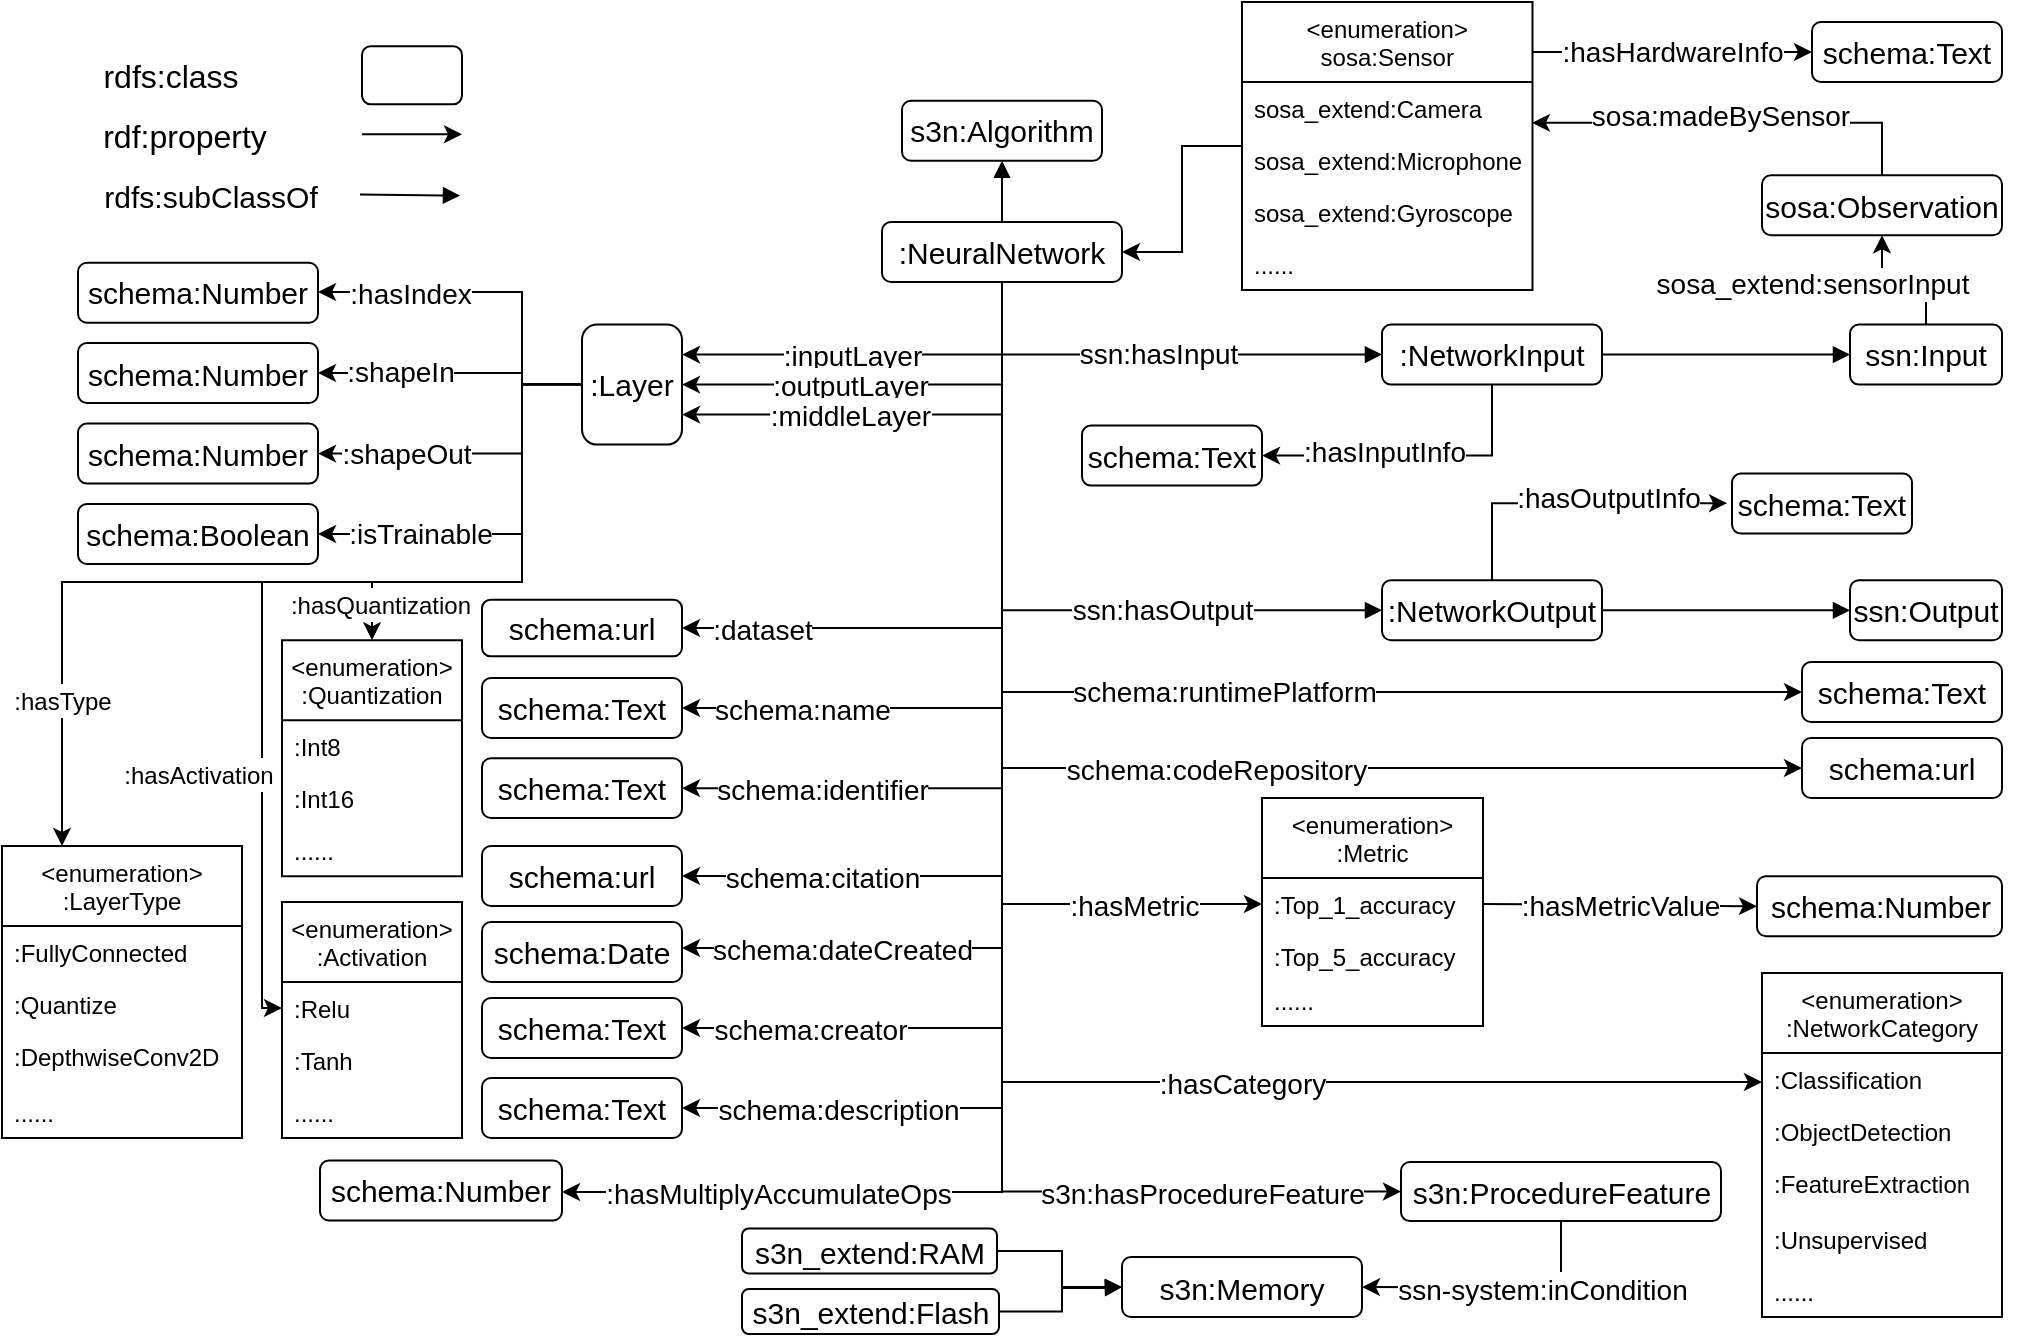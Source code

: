 <mxfile version="15.9.4" type="github">
  <diagram id="uV-LiDX_3luVWXQ_N6UU" name="Page-1">
    <mxGraphModel dx="1849" dy="436" grid="1" gridSize="10" guides="1" tooltips="1" connect="1" arrows="1" fold="1" page="1" pageScale="1" pageWidth="850" pageHeight="1100" math="0" shadow="0">
      <root>
        <mxCell id="0" />
        <mxCell id="1" parent="0" />
        <mxCell id="5j0TbUP-GXuLhpRAQQWD-1" value="s3n:Algorithm" style="rounded=1;whiteSpace=wrap;html=1;fontSize=15;" parent="1" vertex="1">
          <mxGeometry x="10" y="239.38" width="100" height="30" as="geometry" />
        </mxCell>
        <mxCell id="5j0TbUP-GXuLhpRAQQWD-2" value="&lt;font style=&quot;font-size: 14px&quot;&gt;schema:name&lt;/font&gt;" style="edgeStyle=orthogonalEdgeStyle;rounded=0;orthogonalLoop=1;jettySize=auto;html=1;exitX=0.5;exitY=1;exitDx=0;exitDy=0;fontSize=15;entryX=1;entryY=0.5;entryDx=0;entryDy=0;" parent="1" target="5j0TbUP-GXuLhpRAQQWD-20" edge="1">
          <mxGeometry x="0.671" relative="1" as="geometry">
            <mxPoint x="-90" y="503" as="targetPoint" />
            <Array as="points">
              <mxPoint x="60" y="543" />
            </Array>
            <mxPoint as="offset" />
            <mxPoint x="60" y="338.0" as="sourcePoint" />
          </mxGeometry>
        </mxCell>
        <mxCell id="5j0TbUP-GXuLhpRAQQWD-3" value="&lt;font style=&quot;font-size: 14px&quot;&gt;:dataset&lt;/font&gt;" style="edgeStyle=orthogonalEdgeStyle;rounded=0;orthogonalLoop=1;jettySize=auto;html=1;exitX=0.5;exitY=1;exitDx=0;exitDy=0;entryX=1;entryY=0.5;entryDx=0;entryDy=0;fontSize=15;" parent="1" target="5j0TbUP-GXuLhpRAQQWD-21" edge="1">
          <mxGeometry x="0.754" relative="1" as="geometry">
            <mxPoint x="60" y="748" as="targetPoint" />
            <mxPoint as="offset" />
            <mxPoint x="60" y="338.0" as="sourcePoint" />
            <Array as="points">
              <mxPoint x="60" y="503" />
            </Array>
          </mxGeometry>
        </mxCell>
        <mxCell id="5j0TbUP-GXuLhpRAQQWD-5" value="&lt;font style=&quot;font-size: 14px&quot;&gt;:inputLayer&lt;/font&gt;" style="edgeStyle=orthogonalEdgeStyle;rounded=0;orthogonalLoop=1;jettySize=auto;html=1;exitX=0.5;exitY=1;exitDx=0;exitDy=0;entryX=1;entryY=0.25;entryDx=0;entryDy=0;fontSize=15;" parent="1" source="5j0TbUP-GXuLhpRAQQWD-15" target="5j0TbUP-GXuLhpRAQQWD-17" edge="1">
          <mxGeometry x="0.135" relative="1" as="geometry">
            <mxPoint as="offset" />
          </mxGeometry>
        </mxCell>
        <mxCell id="5j0TbUP-GXuLhpRAQQWD-6" value="&lt;font style=&quot;font-size: 14px&quot;&gt;:outputLayer&lt;/font&gt;" style="edgeStyle=orthogonalEdgeStyle;rounded=0;orthogonalLoop=1;jettySize=auto;html=1;exitX=0.5;exitY=1;exitDx=0;exitDy=0;entryX=1;entryY=0.5;entryDx=0;entryDy=0;fontSize=15;" parent="1" source="5j0TbUP-GXuLhpRAQQWD-15" target="5j0TbUP-GXuLhpRAQQWD-17" edge="1">
          <mxGeometry x="0.2" relative="1" as="geometry">
            <mxPoint x="-250" y="400" as="targetPoint" />
            <mxPoint as="offset" />
          </mxGeometry>
        </mxCell>
        <mxCell id="5j0TbUP-GXuLhpRAQQWD-7" value="&lt;font style=&quot;font-size: 14px&quot;&gt;:middleLayer&lt;/font&gt;" style="edgeStyle=orthogonalEdgeStyle;rounded=0;orthogonalLoop=1;jettySize=auto;html=1;exitX=0.5;exitY=1;exitDx=0;exitDy=0;entryX=1;entryY=0.75;entryDx=0;entryDy=0;fontSize=15;" parent="1" source="5j0TbUP-GXuLhpRAQQWD-15" target="5j0TbUP-GXuLhpRAQQWD-17" edge="1">
          <mxGeometry x="0.256" relative="1" as="geometry">
            <mxPoint as="offset" />
          </mxGeometry>
        </mxCell>
        <mxCell id="5j0TbUP-GXuLhpRAQQWD-11" value="&lt;font style=&quot;font-size: 14px&quot;&gt;s3n:hasProcedureFeature&lt;/font&gt;" style="edgeStyle=orthogonalEdgeStyle;rounded=0;orthogonalLoop=1;jettySize=auto;html=1;exitX=0.5;exitY=1;exitDx=0;exitDy=0;fontSize=15;endArrow=classic;endFill=1;entryX=0;entryY=0.5;entryDx=0;entryDy=0;" parent="1" source="5j0TbUP-GXuLhpRAQQWD-15" target="5j0TbUP-GXuLhpRAQQWD-171" edge="1">
          <mxGeometry x="0.696" relative="1" as="geometry">
            <mxPoint x="190" y="820" as="targetPoint" />
            <mxPoint as="offset" />
          </mxGeometry>
        </mxCell>
        <mxCell id="5j0TbUP-GXuLhpRAQQWD-12" style="edgeStyle=orthogonalEdgeStyle;rounded=0;orthogonalLoop=1;jettySize=auto;html=1;exitX=0.5;exitY=0;exitDx=0;exitDy=0;entryX=0.5;entryY=1;entryDx=0;entryDy=0;fontSize=15;endArrow=block;endFill=1;" parent="1" source="5j0TbUP-GXuLhpRAQQWD-15" target="5j0TbUP-GXuLhpRAQQWD-1" edge="1">
          <mxGeometry relative="1" as="geometry" />
        </mxCell>
        <mxCell id="5j0TbUP-GXuLhpRAQQWD-13" value="&lt;font style=&quot;font-size: 14px&quot;&gt;ssn:hasInput &lt;/font&gt;" style="edgeStyle=orthogonalEdgeStyle;rounded=0;orthogonalLoop=1;jettySize=auto;html=1;exitX=0.5;exitY=1;exitDx=0;exitDy=0;entryX=0;entryY=0.5;entryDx=0;entryDy=0;endArrow=block;endFill=1;" parent="1" source="5j0TbUP-GXuLhpRAQQWD-15" target="5j0TbUP-GXuLhpRAQQWD-36" edge="1">
          <mxGeometry x="0.01" relative="1" as="geometry">
            <mxPoint as="offset" />
          </mxGeometry>
        </mxCell>
        <mxCell id="5j0TbUP-GXuLhpRAQQWD-14" value="&lt;font style=&quot;font-size: 14px&quot;&gt;ssn:hasOutput&lt;/font&gt;" style="edgeStyle=orthogonalEdgeStyle;rounded=0;orthogonalLoop=1;jettySize=auto;html=1;exitX=0.5;exitY=1;exitDx=0;exitDy=0;entryX=0;entryY=0.5;entryDx=0;entryDy=0;endArrow=block;endFill=1;" parent="1" source="5j0TbUP-GXuLhpRAQQWD-15" target="5j0TbUP-GXuLhpRAQQWD-38" edge="1">
          <mxGeometry x="0.379" relative="1" as="geometry">
            <mxPoint as="offset" />
          </mxGeometry>
        </mxCell>
        <mxCell id="1VmDpu4pkAnbtlpNZlza-61" style="edgeStyle=orthogonalEdgeStyle;rounded=0;orthogonalLoop=1;jettySize=auto;html=1;exitX=0.5;exitY=1;exitDx=0;exitDy=0;entryX=0;entryY=0.5;entryDx=0;entryDy=0;" edge="1" parent="1" source="5j0TbUP-GXuLhpRAQQWD-15" target="1VmDpu4pkAnbtlpNZlza-60">
          <mxGeometry relative="1" as="geometry" />
        </mxCell>
        <mxCell id="1VmDpu4pkAnbtlpNZlza-62" value="&lt;font style=&quot;font-size: 14px&quot;&gt;schema:runtimePlatform&lt;/font&gt;" style="edgeLabel;html=1;align=center;verticalAlign=middle;resizable=0;points=[];" vertex="1" connectable="0" parent="1VmDpu4pkAnbtlpNZlza-61">
          <mxGeometry x="0.662" y="-2" relative="1" as="geometry">
            <mxPoint x="-187" y="-2" as="offset" />
          </mxGeometry>
        </mxCell>
        <mxCell id="5j0TbUP-GXuLhpRAQQWD-15" value=":NeuralNetwork" style="rounded=1;whiteSpace=wrap;html=1;fontSize=15;" parent="1" vertex="1">
          <mxGeometry y="300" width="120" height="30" as="geometry" />
        </mxCell>
        <mxCell id="1VmDpu4pkAnbtlpNZlza-74" value="" style="edgeStyle=orthogonalEdgeStyle;rounded=0;orthogonalLoop=1;jettySize=auto;html=1;exitX=0;exitY=0.5;exitDx=0;exitDy=0;entryX=0.5;entryY=0;entryDx=0;entryDy=0;fontSize=14;" edge="1" parent="1" source="5j0TbUP-GXuLhpRAQQWD-17" target="1VmDpu4pkAnbtlpNZlza-30">
          <mxGeometry x="-0.066" y="100" relative="1" as="geometry">
            <Array as="points">
              <mxPoint x="-180" y="381" />
              <mxPoint x="-180" y="480" />
              <mxPoint x="-255" y="480" />
            </Array>
            <mxPoint as="offset" />
          </mxGeometry>
        </mxCell>
        <mxCell id="1VmDpu4pkAnbtlpNZlza-75" style="edgeStyle=orthogonalEdgeStyle;rounded=0;orthogonalLoop=1;jettySize=auto;html=1;exitX=0;exitY=0.5;exitDx=0;exitDy=0;fontSize=14;entryX=0.25;entryY=0;entryDx=0;entryDy=0;" edge="1" parent="1" source="5j0TbUP-GXuLhpRAQQWD-17" target="1VmDpu4pkAnbtlpNZlza-34">
          <mxGeometry relative="1" as="geometry">
            <mxPoint x="-360" y="600" as="targetPoint" />
            <Array as="points">
              <mxPoint x="-180" y="381" />
              <mxPoint x="-180" y="480" />
              <mxPoint x="-410" y="480" />
            </Array>
          </mxGeometry>
        </mxCell>
        <mxCell id="1VmDpu4pkAnbtlpNZlza-79" value="&lt;font style=&quot;font-size: 12px&quot;&gt;:hasType&lt;/font&gt;" style="edgeLabel;html=1;align=center;verticalAlign=middle;resizable=0;points=[];fontSize=14;" vertex="1" connectable="0" parent="1VmDpu4pkAnbtlpNZlza-75">
          <mxGeometry x="0.618" y="-1" relative="1" as="geometry">
            <mxPoint x="1" y="20" as="offset" />
          </mxGeometry>
        </mxCell>
        <mxCell id="1VmDpu4pkAnbtlpNZlza-76" style="edgeStyle=orthogonalEdgeStyle;rounded=0;orthogonalLoop=1;jettySize=auto;html=1;exitX=0;exitY=0.5;exitDx=0;exitDy=0;entryX=0;entryY=0.5;entryDx=0;entryDy=0;fontSize=14;" edge="1" parent="1" source="5j0TbUP-GXuLhpRAQQWD-17" target="1VmDpu4pkAnbtlpNZlza-17">
          <mxGeometry relative="1" as="geometry">
            <Array as="points">
              <mxPoint x="-180" y="381" />
              <mxPoint x="-180" y="480" />
              <mxPoint x="-310" y="480" />
              <mxPoint x="-310" y="693" />
            </Array>
          </mxGeometry>
        </mxCell>
        <mxCell id="1VmDpu4pkAnbtlpNZlza-80" value="&lt;font style=&quot;font-size: 12px&quot;&gt;:hasActivation&lt;/font&gt;" style="edgeLabel;html=1;align=center;verticalAlign=middle;resizable=0;points=[];fontSize=14;" vertex="1" connectable="0" parent="1VmDpu4pkAnbtlpNZlza-76">
          <mxGeometry x="0.345" y="-2" relative="1" as="geometry">
            <mxPoint x="-30" y="30" as="offset" />
          </mxGeometry>
        </mxCell>
        <mxCell id="5j0TbUP-GXuLhpRAQQWD-17" value=":Layer" style="rounded=1;whiteSpace=wrap;html=1;fontSize=15;" parent="1" vertex="1">
          <mxGeometry x="-150" y="351.31" width="50" height="60" as="geometry" />
        </mxCell>
        <mxCell id="5j0TbUP-GXuLhpRAQQWD-20" value="schema:Text" style="rounded=1;whiteSpace=wrap;html=1;fontSize=15;" parent="1" vertex="1">
          <mxGeometry x="-200" y="528" width="100" height="30" as="geometry" />
        </mxCell>
        <mxCell id="5j0TbUP-GXuLhpRAQQWD-21" value="schema:url" style="rounded=1;whiteSpace=wrap;html=1;fontSize=15;" parent="1" vertex="1">
          <mxGeometry x="-200" y="488.88" width="100" height="28.25" as="geometry" />
        </mxCell>
        <mxCell id="5j0TbUP-GXuLhpRAQQWD-23" style="edgeStyle=orthogonalEdgeStyle;rounded=0;orthogonalLoop=1;jettySize=auto;html=1;exitX=0.5;exitY=1;exitDx=0;exitDy=0;fontSize=15;" parent="1" edge="1">
          <mxGeometry relative="1" as="geometry">
            <mxPoint x="571" y="507.25" as="sourcePoint" />
            <mxPoint x="571" y="507.25" as="targetPoint" />
          </mxGeometry>
        </mxCell>
        <mxCell id="5j0TbUP-GXuLhpRAQQWD-24" value="" style="rounded=1;whiteSpace=wrap;html=1;fontSize=16;" parent="1" vertex="1">
          <mxGeometry x="-260" y="212.13" width="50" height="29" as="geometry" />
        </mxCell>
        <mxCell id="5j0TbUP-GXuLhpRAQQWD-25" value="rdfs:class" style="text;html=1;align=center;verticalAlign=middle;resizable=0;points=[];autosize=1;strokeColor=none;fontSize=16;" parent="1" vertex="1">
          <mxGeometry x="-396" y="216.63" width="80" height="20" as="geometry" />
        </mxCell>
        <mxCell id="5j0TbUP-GXuLhpRAQQWD-26" value="rdf:property" style="text;html=1;align=center;verticalAlign=middle;resizable=0;points=[];autosize=1;strokeColor=none;fontSize=16;" parent="1" vertex="1">
          <mxGeometry x="-399" y="246.63" width="100" height="20" as="geometry" />
        </mxCell>
        <mxCell id="5j0TbUP-GXuLhpRAQQWD-27" value="" style="endArrow=classic;html=1;fontSize=16;" parent="1" edge="1">
          <mxGeometry width="50" height="50" relative="1" as="geometry">
            <mxPoint x="-260" y="256.13" as="sourcePoint" />
            <mxPoint x="-210" y="256.13" as="targetPoint" />
            <Array as="points">
              <mxPoint x="-250" y="256.13" />
            </Array>
          </mxGeometry>
        </mxCell>
        <mxCell id="5j0TbUP-GXuLhpRAQQWD-28" value="" style="endArrow=block;html=1;fontSize=16;endFill=1;" parent="1" edge="1">
          <mxGeometry width="50" height="50" relative="1" as="geometry">
            <mxPoint x="-261" y="286.29" as="sourcePoint" />
            <mxPoint x="-211" y="286.79" as="targetPoint" />
          </mxGeometry>
        </mxCell>
        <mxCell id="5j0TbUP-GXuLhpRAQQWD-32" value="rdfs:subClassOf" style="text;html=1;align=center;verticalAlign=middle;resizable=0;points=[];autosize=1;strokeColor=none;fontSize=15;" parent="1" vertex="1">
          <mxGeometry x="-396" y="276.63" width="120" height="20" as="geometry" />
        </mxCell>
        <mxCell id="1VmDpu4pkAnbtlpNZlza-118" style="edgeStyle=orthogonalEdgeStyle;rounded=0;orthogonalLoop=1;jettySize=auto;html=1;exitX=0.5;exitY=0;exitDx=0;exitDy=0;entryX=0.5;entryY=1;entryDx=0;entryDy=0;fontSize=12;" edge="1" parent="1" source="5j0TbUP-GXuLhpRAQQWD-33" target="1VmDpu4pkAnbtlpNZlza-95">
          <mxGeometry relative="1" as="geometry" />
        </mxCell>
        <mxCell id="1VmDpu4pkAnbtlpNZlza-119" value="&lt;font style=&quot;font-size: 14px&quot;&gt;sosa_extend:sensorInput&lt;/font&gt;" style="edgeLabel;html=1;align=center;verticalAlign=middle;resizable=0;points=[];fontSize=12;" vertex="1" connectable="0" parent="1VmDpu4pkAnbtlpNZlza-118">
          <mxGeometry x="0.372" relative="1" as="geometry">
            <mxPoint x="-35" y="3" as="offset" />
          </mxGeometry>
        </mxCell>
        <mxCell id="5j0TbUP-GXuLhpRAQQWD-33" value="ssn:Input" style="rounded=1;whiteSpace=wrap;html=1;fontSize=15;" parent="1" vertex="1">
          <mxGeometry x="484" y="351.31" width="76" height="30" as="geometry" />
        </mxCell>
        <mxCell id="5j0TbUP-GXuLhpRAQQWD-34" value="ssn:Output" style="rounded=1;whiteSpace=wrap;html=1;fontSize=15;" parent="1" vertex="1">
          <mxGeometry x="484" y="479.13" width="76" height="30" as="geometry" />
        </mxCell>
        <mxCell id="5j0TbUP-GXuLhpRAQQWD-35" style="edgeStyle=orthogonalEdgeStyle;rounded=0;orthogonalLoop=1;jettySize=auto;html=1;exitX=1;exitY=0.5;exitDx=0;exitDy=0;entryX=0;entryY=0.5;entryDx=0;entryDy=0;endArrow=block;endFill=1;" parent="1" source="5j0TbUP-GXuLhpRAQQWD-36" target="5j0TbUP-GXuLhpRAQQWD-33" edge="1">
          <mxGeometry relative="1" as="geometry" />
        </mxCell>
        <mxCell id="5j0TbUP-GXuLhpRAQQWD-178" style="edgeStyle=orthogonalEdgeStyle;rounded=0;orthogonalLoop=1;jettySize=auto;html=1;exitX=0.5;exitY=1;exitDx=0;exitDy=0;entryX=1;entryY=0.5;entryDx=0;entryDy=0;" parent="1" source="5j0TbUP-GXuLhpRAQQWD-36" target="5j0TbUP-GXuLhpRAQQWD-61" edge="1">
          <mxGeometry relative="1" as="geometry">
            <Array as="points">
              <mxPoint x="305" y="417" />
            </Array>
            <mxPoint x="290" y="419.5" as="targetPoint" />
          </mxGeometry>
        </mxCell>
        <mxCell id="5j0TbUP-GXuLhpRAQQWD-179" value="&lt;font style=&quot;font-size: 14px&quot;&gt;:hasInputInfo&lt;/font&gt;" style="edgeLabel;html=1;align=center;verticalAlign=middle;resizable=0;points=[];" parent="5j0TbUP-GXuLhpRAQQWD-178" vertex="1" connectable="0">
          <mxGeometry x="0.06" y="1" relative="1" as="geometry">
            <mxPoint x="-10" y="-3" as="offset" />
          </mxGeometry>
        </mxCell>
        <mxCell id="5j0TbUP-GXuLhpRAQQWD-36" value=":NetworkInput" style="rounded=1;whiteSpace=wrap;html=1;fontSize=15;" parent="1" vertex="1">
          <mxGeometry x="250" y="351.31" width="110" height="30" as="geometry" />
        </mxCell>
        <mxCell id="5j0TbUP-GXuLhpRAQQWD-37" style="edgeStyle=orthogonalEdgeStyle;rounded=0;orthogonalLoop=1;jettySize=auto;html=1;exitX=1;exitY=0.5;exitDx=0;exitDy=0;endArrow=block;endFill=1;entryX=0;entryY=0.5;entryDx=0;entryDy=0;" parent="1" source="5j0TbUP-GXuLhpRAQQWD-38" target="5j0TbUP-GXuLhpRAQQWD-34" edge="1">
          <mxGeometry relative="1" as="geometry">
            <Array as="points" />
            <mxPoint x="640" y="527.5" as="targetPoint" />
          </mxGeometry>
        </mxCell>
        <mxCell id="5j0TbUP-GXuLhpRAQQWD-181" style="edgeStyle=orthogonalEdgeStyle;rounded=0;orthogonalLoop=1;jettySize=auto;html=1;exitX=0.5;exitY=0;exitDx=0;exitDy=0;entryX=-0.027;entryY=0.493;entryDx=0;entryDy=0;entryPerimeter=0;" parent="1" source="5j0TbUP-GXuLhpRAQQWD-38" target="5j0TbUP-GXuLhpRAQQWD-64" edge="1">
          <mxGeometry relative="1" as="geometry">
            <Array as="points">
              <mxPoint x="305" y="441" />
            </Array>
          </mxGeometry>
        </mxCell>
        <mxCell id="5j0TbUP-GXuLhpRAQQWD-182" value="&lt;font style=&quot;font-size: 14px&quot;&gt;:hasOutputInfo&lt;/font&gt;" style="edgeLabel;html=1;align=center;verticalAlign=middle;resizable=0;points=[];" parent="5j0TbUP-GXuLhpRAQQWD-181" vertex="1" connectable="0">
          <mxGeometry x="-0.257" y="-1" relative="1" as="geometry">
            <mxPoint x="38" y="-4" as="offset" />
          </mxGeometry>
        </mxCell>
        <mxCell id="5j0TbUP-GXuLhpRAQQWD-38" value=":NetworkOutput" style="rounded=1;whiteSpace=wrap;html=1;fontSize=15;" parent="1" vertex="1">
          <mxGeometry x="250" y="479.13" width="110" height="30" as="geometry" />
        </mxCell>
        <mxCell id="5j0TbUP-GXuLhpRAQQWD-39" style="edgeStyle=orthogonalEdgeStyle;rounded=0;orthogonalLoop=1;jettySize=auto;html=1;entryX=1;entryY=0.5;entryDx=0;entryDy=0;" parent="1" target="5j0TbUP-GXuLhpRAQQWD-47" edge="1">
          <mxGeometry relative="1" as="geometry">
            <Array as="points">
              <mxPoint x="-180" y="381" />
              <mxPoint x="-180" y="376" />
              <mxPoint x="-282" y="376" />
            </Array>
            <mxPoint x="-180" y="376" as="sourcePoint" />
          </mxGeometry>
        </mxCell>
        <mxCell id="5j0TbUP-GXuLhpRAQQWD-40" value="&lt;font style=&quot;font-size: 14px&quot;&gt;:shapeIn&lt;/font&gt;" style="edgeLabel;html=1;align=center;verticalAlign=middle;resizable=0;points=[];" parent="5j0TbUP-GXuLhpRAQQWD-39" vertex="1" connectable="0">
          <mxGeometry x="0.41" relative="1" as="geometry">
            <mxPoint x="8" y="-1" as="offset" />
          </mxGeometry>
        </mxCell>
        <mxCell id="5j0TbUP-GXuLhpRAQQWD-41" value="" style="edgeStyle=orthogonalEdgeStyle;rounded=0;orthogonalLoop=1;jettySize=auto;html=1;entryX=1;entryY=0.5;entryDx=0;entryDy=0;" parent="1" target="5j0TbUP-GXuLhpRAQQWD-48" edge="1">
          <mxGeometry x="0.538" relative="1" as="geometry">
            <Array as="points">
              <mxPoint x="-180" y="381" />
              <mxPoint x="-180" y="416" />
            </Array>
            <mxPoint as="offset" />
            <mxPoint x="-171" y="381" as="sourcePoint" />
          </mxGeometry>
        </mxCell>
        <mxCell id="5j0TbUP-GXuLhpRAQQWD-42" value="&lt;font style=&quot;font-size: 14px&quot;&gt;:shapeOut&lt;/font&gt;" style="edgeLabel;html=1;align=center;verticalAlign=middle;resizable=0;points=[];" parent="5j0TbUP-GXuLhpRAQQWD-41" vertex="1" connectable="0">
          <mxGeometry x="0.287" relative="1" as="geometry">
            <mxPoint x="-8" as="offset" />
          </mxGeometry>
        </mxCell>
        <mxCell id="5j0TbUP-GXuLhpRAQQWD-43" style="edgeStyle=orthogonalEdgeStyle;rounded=0;orthogonalLoop=1;jettySize=auto;html=1;entryX=1;entryY=0.5;entryDx=0;entryDy=0;" parent="1" target="5j0TbUP-GXuLhpRAQQWD-49" edge="1">
          <mxGeometry relative="1" as="geometry">
            <Array as="points">
              <mxPoint x="-151" y="381" />
              <mxPoint x="-180" y="381" />
              <mxPoint x="-180" y="456" />
            </Array>
            <mxPoint x="-151" y="381" as="sourcePoint" />
          </mxGeometry>
        </mxCell>
        <mxCell id="5j0TbUP-GXuLhpRAQQWD-44" value="&lt;font style=&quot;font-size: 14px&quot;&gt;:isTrainable&lt;/font&gt;" style="edgeLabel;html=1;align=center;verticalAlign=middle;resizable=0;points=[];" parent="5j0TbUP-GXuLhpRAQQWD-43" vertex="1" connectable="0">
          <mxGeometry x="0.229" y="1" relative="1" as="geometry">
            <mxPoint x="-29" y="-1" as="offset" />
          </mxGeometry>
        </mxCell>
        <mxCell id="5j0TbUP-GXuLhpRAQQWD-47" value="schema:Number" style="rounded=1;whiteSpace=wrap;html=1;fontSize=15;" parent="1" vertex="1">
          <mxGeometry x="-402" y="360.5" width="120" height="30" as="geometry" />
        </mxCell>
        <mxCell id="5j0TbUP-GXuLhpRAQQWD-48" value="schema:Number" style="rounded=1;whiteSpace=wrap;html=1;fontSize=15;" parent="1" vertex="1">
          <mxGeometry x="-402" y="400.81" width="120" height="30" as="geometry" />
        </mxCell>
        <mxCell id="5j0TbUP-GXuLhpRAQQWD-49" value="schema:Boolean" style="rounded=1;whiteSpace=wrap;html=1;fontSize=15;" parent="1" vertex="1">
          <mxGeometry x="-402" y="441" width="120" height="30" as="geometry" />
        </mxCell>
        <mxCell id="5j0TbUP-GXuLhpRAQQWD-61" value="schema:Text" style="rounded=1;whiteSpace=wrap;html=1;fontSize=15;" parent="1" vertex="1">
          <mxGeometry x="100" y="401.81" width="90" height="30" as="geometry" />
        </mxCell>
        <mxCell id="5j0TbUP-GXuLhpRAQQWD-64" value="schema:Text" style="rounded=1;whiteSpace=wrap;html=1;fontSize=15;" parent="1" vertex="1">
          <mxGeometry x="425" y="425.81" width="90" height="30" as="geometry" />
        </mxCell>
        <mxCell id="5j0TbUP-GXuLhpRAQQWD-66" value="schema:Number" style="rounded=1;whiteSpace=wrap;html=1;fontSize=15;" parent="1" vertex="1">
          <mxGeometry x="-402" y="320.38" width="120" height="30" as="geometry" />
        </mxCell>
        <mxCell id="5j0TbUP-GXuLhpRAQQWD-67" style="edgeStyle=orthogonalEdgeStyle;rounded=0;orthogonalLoop=1;jettySize=auto;html=1;" parent="1" target="5j0TbUP-GXuLhpRAQQWD-66" edge="1">
          <mxGeometry relative="1" as="geometry">
            <Array as="points">
              <mxPoint x="-180" y="381" />
              <mxPoint x="-180" y="335" />
            </Array>
            <mxPoint x="-171" y="381" as="sourcePoint" />
            <mxPoint x="-220" y="250.5" as="targetPoint" />
          </mxGeometry>
        </mxCell>
        <mxCell id="5j0TbUP-GXuLhpRAQQWD-68" value="&lt;font style=&quot;font-size: 14px&quot;&gt;:hasIndex&lt;/font&gt;" style="edgeLabel;html=1;align=center;verticalAlign=middle;resizable=0;points=[];" parent="5j0TbUP-GXuLhpRAQQWD-67" vertex="1" connectable="0">
          <mxGeometry x="0.41" relative="1" as="geometry">
            <mxPoint x="-1" y="1" as="offset" />
          </mxGeometry>
        </mxCell>
        <mxCell id="5j0TbUP-GXuLhpRAQQWD-101" value="&lt;font style=&quot;font-size: 14px&quot;&gt;:hasHardwareInfo&lt;/font&gt;" style="endArrow=classic;html=1;rounded=0;entryX=0;entryY=0.5;entryDx=0;entryDy=0;exitX=1.001;exitY=0.174;exitDx=0;exitDy=0;exitPerimeter=0;" parent="1" source="1VmDpu4pkAnbtlpNZlza-89" target="5j0TbUP-GXuLhpRAQQWD-103" edge="1">
          <mxGeometry width="50" height="50" relative="1" as="geometry">
            <mxPoint x="-2.25" y="66.19" as="sourcePoint" />
            <mxPoint x="305.5" y="47.44" as="targetPoint" />
            <Array as="points">
              <mxPoint x="400" y="215" />
            </Array>
          </mxGeometry>
        </mxCell>
        <mxCell id="5j0TbUP-GXuLhpRAQQWD-103" value="schema:Text" style="rounded=1;whiteSpace=wrap;html=1;fontSize=15;" parent="1" vertex="1">
          <mxGeometry x="465" y="200" width="95" height="30" as="geometry" />
        </mxCell>
        <mxCell id="5j0TbUP-GXuLhpRAQQWD-112" value="&lt;font style=&quot;font-size: 14px&quot;&gt;:hasMetric&lt;/font&gt;" style="edgeStyle=orthogonalEdgeStyle;rounded=0;orthogonalLoop=1;jettySize=auto;html=1;exitX=0.5;exitY=1;exitDx=0;exitDy=0;entryX=0;entryY=0.5;entryDx=0;entryDy=0;fontSize=15;" parent="1" source="5j0TbUP-GXuLhpRAQQWD-15" target="1VmDpu4pkAnbtlpNZlza-41" edge="1">
          <mxGeometry x="0.709" relative="1" as="geometry">
            <mxPoint as="offset" />
            <mxPoint x="40.0" y="878.38" as="sourcePoint" />
            <Array as="points">
              <mxPoint x="60" y="641" />
            </Array>
            <mxPoint x="259.5" y="645" as="targetPoint" />
          </mxGeometry>
        </mxCell>
        <mxCell id="5j0TbUP-GXuLhpRAQQWD-114" value="&lt;font style=&quot;font-size: 14px&quot;&gt;:hasMetricValue&lt;/font&gt;" style="endArrow=classic;html=1;rounded=0;entryX=0;entryY=0.5;entryDx=0;entryDy=0;exitX=1;exitY=0.5;exitDx=0;exitDy=0;startArrow=none;" parent="1" source="1VmDpu4pkAnbtlpNZlza-41" target="5j0TbUP-GXuLhpRAQQWD-115" edge="1">
          <mxGeometry width="50" height="50" relative="1" as="geometry">
            <mxPoint x="419.5" y="583.13" as="sourcePoint" />
            <mxPoint x="576.68" y="620.45" as="targetPoint" />
          </mxGeometry>
        </mxCell>
        <mxCell id="5j0TbUP-GXuLhpRAQQWD-115" value="schema:Number" style="rounded=1;whiteSpace=wrap;html=1;fontSize=15;" parent="1" vertex="1">
          <mxGeometry x="437.5" y="627.13" width="122.5" height="30" as="geometry" />
        </mxCell>
        <mxCell id="5j0TbUP-GXuLhpRAQQWD-121" value="&lt;font style=&quot;font-size: 14px&quot;&gt;schema:identifier&lt;/font&gt;" style="edgeStyle=orthogonalEdgeStyle;rounded=0;orthogonalLoop=1;jettySize=auto;html=1;exitX=0.5;exitY=1;exitDx=0;exitDy=0;entryX=1;entryY=0.5;entryDx=0;entryDy=0;fontSize=15;" parent="1" target="5j0TbUP-GXuLhpRAQQWD-122" edge="1">
          <mxGeometry x="0.654" relative="1" as="geometry">
            <mxPoint x="70" y="758" as="targetPoint" />
            <mxPoint as="offset" />
            <mxPoint x="60" y="338.0" as="sourcePoint" />
            <Array as="points">
              <mxPoint x="60" y="583" />
            </Array>
          </mxGeometry>
        </mxCell>
        <mxCell id="5j0TbUP-GXuLhpRAQQWD-122" value="schema:Text" style="rounded=1;whiteSpace=wrap;html=1;fontSize=15;" parent="1" vertex="1">
          <mxGeometry x="-200" y="568.13" width="100" height="29.87" as="geometry" />
        </mxCell>
        <mxCell id="5j0TbUP-GXuLhpRAQQWD-125" value="&lt;font style=&quot;font-size: 14px&quot;&gt;schema:codeRepository&lt;/font&gt;" style="edgeStyle=orthogonalEdgeStyle;rounded=0;orthogonalLoop=1;jettySize=auto;html=1;exitX=0.5;exitY=1;exitDx=0;exitDy=0;entryX=0;entryY=0.5;entryDx=0;entryDy=0;fontSize=15;" parent="1" target="1VmDpu4pkAnbtlpNZlza-84" edge="1">
          <mxGeometry x="0.012" relative="1" as="geometry">
            <mxPoint x="60" y="790" as="targetPoint" />
            <mxPoint as="offset" />
            <mxPoint x="60" y="380" as="sourcePoint" />
            <Array as="points">
              <mxPoint x="60" y="573" />
            </Array>
          </mxGeometry>
        </mxCell>
        <mxCell id="5j0TbUP-GXuLhpRAQQWD-127" value="&lt;font style=&quot;font-size: 14px&quot;&gt;schema:citation&lt;/font&gt;" style="edgeStyle=orthogonalEdgeStyle;rounded=0;orthogonalLoop=1;jettySize=auto;html=1;exitX=0.5;exitY=1;exitDx=0;exitDy=0;entryX=1;entryY=0.5;entryDx=0;entryDy=0;fontSize=15;" parent="1" target="5j0TbUP-GXuLhpRAQQWD-128" edge="1">
          <mxGeometry x="0.61" relative="1" as="geometry">
            <mxPoint x="60" y="838.5" as="targetPoint" />
            <mxPoint as="offset" />
            <mxPoint x="60" y="428.5" as="sourcePoint" />
            <Array as="points">
              <mxPoint x="60" y="627" />
            </Array>
          </mxGeometry>
        </mxCell>
        <mxCell id="5j0TbUP-GXuLhpRAQQWD-128" value="schema:url" style="rounded=1;whiteSpace=wrap;html=1;fontSize=15;" parent="1" vertex="1">
          <mxGeometry x="-200" y="612" width="100" height="30" as="geometry" />
        </mxCell>
        <mxCell id="5j0TbUP-GXuLhpRAQQWD-139" value="&lt;font style=&quot;font-size: 14px&quot;&gt;:hasCategory&lt;/font&gt;" style="edgeStyle=orthogonalEdgeStyle;rounded=0;orthogonalLoop=1;jettySize=auto;html=1;fontSize=15;exitX=0.5;exitY=1;exitDx=0;exitDy=0;" parent="1" source="5j0TbUP-GXuLhpRAQQWD-15" edge="1">
          <mxGeometry x="0.333" relative="1" as="geometry">
            <mxPoint as="offset" />
            <mxPoint x="60" y="340" as="sourcePoint" />
            <Array as="points">
              <mxPoint x="60" y="730" />
              <mxPoint x="280" y="730" />
            </Array>
            <mxPoint x="440" y="730" as="targetPoint" />
          </mxGeometry>
        </mxCell>
        <mxCell id="5j0TbUP-GXuLhpRAQQWD-150" value="&lt;font style=&quot;font-size: 14px&quot;&gt;schema:description&lt;/font&gt;" style="edgeStyle=orthogonalEdgeStyle;rounded=0;orthogonalLoop=1;jettySize=auto;html=1;exitX=0.5;exitY=1;exitDx=0;exitDy=0;entryX=1;entryY=0.5;entryDx=0;entryDy=0;fontSize=15;" parent="1" target="5j0TbUP-GXuLhpRAQQWD-151" edge="1">
          <mxGeometry x="0.632" relative="1" as="geometry">
            <mxPoint x="60" y="888.18" as="targetPoint" />
            <mxPoint as="offset" />
            <mxPoint x="60.0" y="478.18" as="sourcePoint" />
            <Array as="points">
              <mxPoint x="60" y="743" />
            </Array>
          </mxGeometry>
        </mxCell>
        <mxCell id="5j0TbUP-GXuLhpRAQQWD-151" value="schema:Text" style="rounded=1;whiteSpace=wrap;html=1;fontSize=15;" parent="1" vertex="1">
          <mxGeometry x="-200" y="728" width="100" height="30" as="geometry" />
        </mxCell>
        <mxCell id="5j0TbUP-GXuLhpRAQQWD-152" value="&lt;font style=&quot;font-size: 14px&quot;&gt;:hasMultiplyAccumulateOps&lt;/font&gt;" style="edgeStyle=orthogonalEdgeStyle;rounded=0;orthogonalLoop=1;jettySize=auto;html=1;exitX=0.5;exitY=1;exitDx=0;exitDy=0;entryX=1;entryY=0.5;entryDx=0;entryDy=0;fontSize=15;startArrow=none;" parent="1" source="5j0TbUP-GXuLhpRAQQWD-15" target="5j0TbUP-GXuLhpRAQQWD-153" edge="1">
          <mxGeometry x="0.678" relative="1" as="geometry">
            <mxPoint x="60" y="930.31" as="targetPoint" />
            <mxPoint as="offset" />
            <mxPoint x="60.0" y="520.31" as="sourcePoint" />
            <Array as="points">
              <mxPoint x="60" y="785" />
              <mxPoint x="-160" y="785" />
            </Array>
          </mxGeometry>
        </mxCell>
        <mxCell id="5j0TbUP-GXuLhpRAQQWD-153" value="schema:Number" style="rounded=1;whiteSpace=wrap;html=1;fontSize=15;" parent="1" vertex="1">
          <mxGeometry x="-281" y="769.26" width="121" height="30" as="geometry" />
        </mxCell>
        <mxCell id="5j0TbUP-GXuLhpRAQQWD-154" value="&lt;font style=&quot;font-size: 14px&quot;&gt;schema:dateCreated&lt;/font&gt;" style="edgeStyle=orthogonalEdgeStyle;rounded=0;orthogonalLoop=1;jettySize=auto;html=1;exitX=0.5;exitY=1;exitDx=0;exitDy=0;entryX=1;entryY=0.5;entryDx=0;entryDy=0;fontSize=15;" parent="1" edge="1">
          <mxGeometry x="0.364" relative="1" as="geometry">
            <mxPoint x="-100" y="663" as="targetPoint" />
            <mxPoint as="offset" />
            <mxPoint x="60.0" y="571.24" as="sourcePoint" />
            <Array as="points">
              <mxPoint x="60" y="663" />
            </Array>
          </mxGeometry>
        </mxCell>
        <mxCell id="5j0TbUP-GXuLhpRAQQWD-155" value="schema:Date" style="rounded=1;whiteSpace=wrap;html=1;fontSize=15;" parent="1" vertex="1">
          <mxGeometry x="-200" y="650" width="100" height="30" as="geometry" />
        </mxCell>
        <mxCell id="5j0TbUP-GXuLhpRAQQWD-159" value="&lt;font style=&quot;font-size: 14px&quot;&gt;schema:creator&lt;/font&gt;" style="edgeStyle=orthogonalEdgeStyle;rounded=0;orthogonalLoop=1;jettySize=auto;html=1;exitX=0.5;exitY=1;exitDx=0;exitDy=0;entryX=1;entryY=0.5;entryDx=0;entryDy=0;fontSize=15;" parent="1" target="5j0TbUP-GXuLhpRAQQWD-160" edge="1">
          <mxGeometry x="0.462" relative="1" as="geometry">
            <mxPoint x="60" y="1036.99" as="targetPoint" />
            <mxPoint as="offset" />
            <mxPoint x="60.0" y="626.99" as="sourcePoint" />
            <Array as="points">
              <mxPoint x="60" y="703" />
            </Array>
          </mxGeometry>
        </mxCell>
        <mxCell id="5j0TbUP-GXuLhpRAQQWD-160" value="schema:Text" style="rounded=1;whiteSpace=wrap;html=1;fontSize=15;" parent="1" vertex="1">
          <mxGeometry x="-200" y="688" width="100" height="30" as="geometry" />
        </mxCell>
        <mxCell id="5j0TbUP-GXuLhpRAQQWD-170" value="&lt;font style=&quot;font-size: 14px&quot;&gt;ssn-system:inCondition&lt;/font&gt;" style="edgeStyle=orthogonalEdgeStyle;rounded=0;orthogonalLoop=1;jettySize=auto;html=1;exitX=0.5;exitY=1;exitDx=0;exitDy=0;fontSize=15;endArrow=classic;endFill=1;entryX=1;entryY=0.5;entryDx=0;entryDy=0;" parent="1" source="5j0TbUP-GXuLhpRAQQWD-171" target="5j0TbUP-GXuLhpRAQQWD-173" edge="1">
          <mxGeometry x="-0.035" relative="1" as="geometry">
            <mxPoint as="offset" />
            <Array as="points">
              <mxPoint x="340" y="833" />
              <mxPoint x="360" y="833" />
            </Array>
            <mxPoint x="202" y="832.51" as="targetPoint" />
          </mxGeometry>
        </mxCell>
        <mxCell id="5j0TbUP-GXuLhpRAQQWD-171" value="s3n:ProcedureFeature" style="rounded=1;whiteSpace=wrap;html=1;fontSize=15;" parent="1" vertex="1">
          <mxGeometry x="259.5" y="770" width="160" height="29.51" as="geometry" />
        </mxCell>
        <mxCell id="5j0TbUP-GXuLhpRAQQWD-173" value="s3n:Memory" style="rounded=1;whiteSpace=wrap;html=1;fontSize=15;" parent="1" vertex="1">
          <mxGeometry x="120" y="817.51" width="120" height="30" as="geometry" />
        </mxCell>
        <mxCell id="FzwoWbokzsxUjmKKiH4t-3" value="s3n_extend:Flash" style="rounded=1;whiteSpace=wrap;html=1;fontSize=15;" parent="1" vertex="1">
          <mxGeometry x="-70" y="833.51" width="128.5" height="22.49" as="geometry" />
        </mxCell>
        <mxCell id="FzwoWbokzsxUjmKKiH4t-5" value="s3n_extend:RAM" style="rounded=1;whiteSpace=wrap;html=1;fontSize=15;" parent="1" vertex="1">
          <mxGeometry x="-70" y="803.26" width="127.5" height="22.49" as="geometry" />
        </mxCell>
        <mxCell id="FzwoWbokzsxUjmKKiH4t-8" style="edgeStyle=orthogonalEdgeStyle;rounded=0;orthogonalLoop=1;jettySize=auto;html=1;endArrow=block;endFill=1;entryX=0;entryY=0.5;entryDx=0;entryDy=0;" parent="1" source="FzwoWbokzsxUjmKKiH4t-5" target="5j0TbUP-GXuLhpRAQQWD-173" edge="1">
          <mxGeometry relative="1" as="geometry">
            <mxPoint x="387.5" y="655" as="targetPoint" />
            <mxPoint x="508" y="655.26" as="sourcePoint" />
            <Array as="points">
              <mxPoint x="90" y="815" />
              <mxPoint x="90" y="833" />
              <mxPoint x="110" y="833" />
            </Array>
          </mxGeometry>
        </mxCell>
        <mxCell id="FzwoWbokzsxUjmKKiH4t-9" style="edgeStyle=orthogonalEdgeStyle;rounded=0;orthogonalLoop=1;jettySize=auto;html=1;endArrow=block;endFill=1;entryX=0;entryY=0.5;entryDx=0;entryDy=0;exitX=1;exitY=0.5;exitDx=0;exitDy=0;" parent="1" source="FzwoWbokzsxUjmKKiH4t-3" target="5j0TbUP-GXuLhpRAQQWD-173" edge="1">
          <mxGeometry relative="1" as="geometry">
            <mxPoint x="120" y="842.51" as="targetPoint" />
            <mxPoint x="68.5" y="824.543" as="sourcePoint" />
            <Array as="points">
              <mxPoint x="90" y="845" />
              <mxPoint x="90" y="832" />
            </Array>
          </mxGeometry>
        </mxCell>
        <mxCell id="1VmDpu4pkAnbtlpNZlza-16" value="&lt;enumeration&gt;&#xa;:Activation" style="swimlane;fontStyle=0;childLayout=stackLayout;horizontal=1;startSize=40;fillColor=none;horizontalStack=0;resizeParent=1;resizeParentMax=0;resizeLast=0;collapsible=1;marginBottom=0;" vertex="1" parent="1">
          <mxGeometry x="-300" y="640" width="90" height="118" as="geometry">
            <mxRectangle x="-615" y="448.38" width="110" height="26" as="alternateBounds" />
          </mxGeometry>
        </mxCell>
        <mxCell id="1VmDpu4pkAnbtlpNZlza-17" value=":Relu" style="text;strokeColor=none;fillColor=none;align=left;verticalAlign=top;spacingLeft=4;spacingRight=4;overflow=hidden;rotatable=0;points=[[0,0.5],[1,0.5]];portConstraint=eastwest;" vertex="1" parent="1VmDpu4pkAnbtlpNZlza-16">
          <mxGeometry y="40" width="90" height="26" as="geometry" />
        </mxCell>
        <mxCell id="1VmDpu4pkAnbtlpNZlza-18" value=":Tanh" style="text;strokeColor=none;fillColor=none;align=left;verticalAlign=top;spacingLeft=4;spacingRight=4;overflow=hidden;rotatable=0;points=[[0,0.5],[1,0.5]];portConstraint=eastwest;" vertex="1" parent="1VmDpu4pkAnbtlpNZlza-16">
          <mxGeometry y="66" width="90" height="26" as="geometry" />
        </mxCell>
        <mxCell id="1VmDpu4pkAnbtlpNZlza-19" value="......" style="text;strokeColor=none;fillColor=none;align=left;verticalAlign=top;spacingLeft=4;spacingRight=4;overflow=hidden;rotatable=0;points=[[0,0.5],[1,0.5]];portConstraint=eastwest;" vertex="1" parent="1VmDpu4pkAnbtlpNZlza-16">
          <mxGeometry y="92" width="90" height="26" as="geometry" />
        </mxCell>
        <mxCell id="1VmDpu4pkAnbtlpNZlza-30" value="&lt;enumeration&gt;&#xa;:Quantization" style="swimlane;fontStyle=0;childLayout=stackLayout;horizontal=1;startSize=40;fillColor=none;horizontalStack=0;resizeParent=1;resizeParentMax=0;resizeLast=0;collapsible=1;marginBottom=0;" vertex="1" parent="1">
          <mxGeometry x="-300" y="509.13" width="90" height="118" as="geometry">
            <mxRectangle x="-615" y="448.38" width="110" height="26" as="alternateBounds" />
          </mxGeometry>
        </mxCell>
        <mxCell id="1VmDpu4pkAnbtlpNZlza-31" value=":Int8" style="text;strokeColor=none;fillColor=none;align=left;verticalAlign=top;spacingLeft=4;spacingRight=4;overflow=hidden;rotatable=0;points=[[0,0.5],[1,0.5]];portConstraint=eastwest;" vertex="1" parent="1VmDpu4pkAnbtlpNZlza-30">
          <mxGeometry y="40" width="90" height="26" as="geometry" />
        </mxCell>
        <mxCell id="1VmDpu4pkAnbtlpNZlza-32" value=":Int16" style="text;strokeColor=none;fillColor=none;align=left;verticalAlign=top;spacingLeft=4;spacingRight=4;overflow=hidden;rotatable=0;points=[[0,0.5],[1,0.5]];portConstraint=eastwest;" vertex="1" parent="1VmDpu4pkAnbtlpNZlza-30">
          <mxGeometry y="66" width="90" height="26" as="geometry" />
        </mxCell>
        <mxCell id="1VmDpu4pkAnbtlpNZlza-33" value="......" style="text;strokeColor=none;fillColor=none;align=left;verticalAlign=top;spacingLeft=4;spacingRight=4;overflow=hidden;rotatable=0;points=[[0,0.5],[1,0.5]];portConstraint=eastwest;" vertex="1" parent="1VmDpu4pkAnbtlpNZlza-30">
          <mxGeometry y="92" width="90" height="26" as="geometry" />
        </mxCell>
        <mxCell id="1VmDpu4pkAnbtlpNZlza-34" value="&lt;enumeration&gt;&#xa;:LayerType" style="swimlane;fontStyle=0;childLayout=stackLayout;horizontal=1;startSize=40;fillColor=none;horizontalStack=0;resizeParent=1;resizeParentMax=0;resizeLast=0;collapsible=1;marginBottom=0;" vertex="1" parent="1">
          <mxGeometry x="-440" y="612" width="120" height="146" as="geometry">
            <mxRectangle x="-615" y="448.38" width="110" height="26" as="alternateBounds" />
          </mxGeometry>
        </mxCell>
        <mxCell id="1VmDpu4pkAnbtlpNZlza-35" value=":FullyConnected" style="text;strokeColor=none;fillColor=none;align=left;verticalAlign=top;spacingLeft=4;spacingRight=4;overflow=hidden;rotatable=0;points=[[0,0.5],[1,0.5]];portConstraint=eastwest;" vertex="1" parent="1VmDpu4pkAnbtlpNZlza-34">
          <mxGeometry y="40" width="120" height="26" as="geometry" />
        </mxCell>
        <mxCell id="1VmDpu4pkAnbtlpNZlza-22" value=":Quantize" style="text;strokeColor=none;fillColor=none;align=left;verticalAlign=top;spacingLeft=4;spacingRight=4;overflow=hidden;rotatable=0;points=[[0,0.5],[1,0.5]];portConstraint=eastwest;" vertex="1" parent="1VmDpu4pkAnbtlpNZlza-34">
          <mxGeometry y="66" width="120" height="26" as="geometry" />
        </mxCell>
        <mxCell id="1VmDpu4pkAnbtlpNZlza-23" value=":DepthwiseConv2D" style="text;strokeColor=none;fillColor=none;align=left;verticalAlign=top;spacingLeft=4;spacingRight=4;overflow=hidden;rotatable=0;points=[[0,0.5],[1,0.5]];portConstraint=eastwest;" vertex="1" parent="1VmDpu4pkAnbtlpNZlza-34">
          <mxGeometry y="92" width="120" height="28" as="geometry" />
        </mxCell>
        <mxCell id="1VmDpu4pkAnbtlpNZlza-39" value="......" style="text;strokeColor=none;fillColor=none;align=left;verticalAlign=top;spacingLeft=4;spacingRight=4;overflow=hidden;rotatable=0;points=[[0,0.5],[1,0.5]];portConstraint=eastwest;" vertex="1" parent="1VmDpu4pkAnbtlpNZlza-34">
          <mxGeometry y="120" width="120" height="26" as="geometry" />
        </mxCell>
        <mxCell id="1VmDpu4pkAnbtlpNZlza-40" value="&lt;enumeration&gt;&#xa;:Metric" style="swimlane;fontStyle=0;childLayout=stackLayout;horizontal=1;startSize=40;fillColor=none;horizontalStack=0;resizeParent=1;resizeParentMax=0;resizeLast=0;collapsible=1;marginBottom=0;" vertex="1" parent="1">
          <mxGeometry x="190" y="588" width="110.5" height="114" as="geometry">
            <mxRectangle x="-615" y="448.38" width="110" height="26" as="alternateBounds" />
          </mxGeometry>
        </mxCell>
        <mxCell id="1VmDpu4pkAnbtlpNZlza-41" value=":Top_1_accuracy" style="text;strokeColor=none;fillColor=none;align=left;verticalAlign=top;spacingLeft=4;spacingRight=4;overflow=hidden;rotatable=0;points=[[0,0.5],[1,0.5]];portConstraint=eastwest;" vertex="1" parent="1VmDpu4pkAnbtlpNZlza-40">
          <mxGeometry y="40" width="110.5" height="26" as="geometry" />
        </mxCell>
        <mxCell id="1VmDpu4pkAnbtlpNZlza-42" value=":Top_5_accuracy" style="text;strokeColor=none;fillColor=none;align=left;verticalAlign=top;spacingLeft=4;spacingRight=4;overflow=hidden;rotatable=0;points=[[0,0.5],[1,0.5]];portConstraint=eastwest;" vertex="1" parent="1VmDpu4pkAnbtlpNZlza-40">
          <mxGeometry y="66" width="110.5" height="22" as="geometry" />
        </mxCell>
        <mxCell id="1VmDpu4pkAnbtlpNZlza-43" value="......" style="text;strokeColor=none;fillColor=none;align=left;verticalAlign=top;spacingLeft=4;spacingRight=4;overflow=hidden;rotatable=0;points=[[0,0.5],[1,0.5]];portConstraint=eastwest;" vertex="1" parent="1VmDpu4pkAnbtlpNZlza-40">
          <mxGeometry y="88" width="110.5" height="26" as="geometry" />
        </mxCell>
        <mxCell id="1VmDpu4pkAnbtlpNZlza-44" value="&lt;enumeration&gt;&#xa;:NetworkCategory" style="swimlane;fontStyle=0;childLayout=stackLayout;horizontal=1;startSize=40;fillColor=none;horizontalStack=0;resizeParent=1;resizeParentMax=0;resizeLast=0;collapsible=1;marginBottom=0;" vertex="1" parent="1">
          <mxGeometry x="440" y="675.51" width="120" height="172" as="geometry">
            <mxRectangle x="-615" y="448.38" width="110" height="26" as="alternateBounds" />
          </mxGeometry>
        </mxCell>
        <mxCell id="1VmDpu4pkAnbtlpNZlza-45" value=":Classification" style="text;strokeColor=none;fillColor=none;align=left;verticalAlign=top;spacingLeft=4;spacingRight=4;overflow=hidden;rotatable=0;points=[[0,0.5],[1,0.5]];portConstraint=eastwest;" vertex="1" parent="1VmDpu4pkAnbtlpNZlza-44">
          <mxGeometry y="40" width="120" height="26" as="geometry" />
        </mxCell>
        <mxCell id="1VmDpu4pkAnbtlpNZlza-46" value=":ObjectDetection" style="text;strokeColor=none;fillColor=none;align=left;verticalAlign=top;spacingLeft=4;spacingRight=4;overflow=hidden;rotatable=0;points=[[0,0.5],[1,0.5]];portConstraint=eastwest;" vertex="1" parent="1VmDpu4pkAnbtlpNZlza-44">
          <mxGeometry y="66" width="120" height="26" as="geometry" />
        </mxCell>
        <mxCell id="1VmDpu4pkAnbtlpNZlza-47" value=":FeatureExtraction" style="text;strokeColor=none;fillColor=none;align=left;verticalAlign=top;spacingLeft=4;spacingRight=4;overflow=hidden;rotatable=0;points=[[0,0.5],[1,0.5]];portConstraint=eastwest;" vertex="1" parent="1VmDpu4pkAnbtlpNZlza-44">
          <mxGeometry y="92" width="120" height="28" as="geometry" />
        </mxCell>
        <mxCell id="1VmDpu4pkAnbtlpNZlza-48" value=":Unsupervised" style="text;strokeColor=none;fillColor=none;align=left;verticalAlign=top;spacingLeft=4;spacingRight=4;overflow=hidden;rotatable=0;points=[[0,0.5],[1,0.5]];portConstraint=eastwest;" vertex="1" parent="1VmDpu4pkAnbtlpNZlza-44">
          <mxGeometry y="120" width="120" height="26" as="geometry" />
        </mxCell>
        <mxCell id="1VmDpu4pkAnbtlpNZlza-49" value="......" style="text;strokeColor=none;fillColor=none;align=left;verticalAlign=top;spacingLeft=4;spacingRight=4;overflow=hidden;rotatable=0;points=[[0,0.5],[1,0.5]];portConstraint=eastwest;" vertex="1" parent="1VmDpu4pkAnbtlpNZlza-44">
          <mxGeometry y="146" width="120" height="26" as="geometry" />
        </mxCell>
        <mxCell id="1VmDpu4pkAnbtlpNZlza-60" value="schema:Text" style="rounded=1;whiteSpace=wrap;html=1;fontSize=15;" vertex="1" parent="1">
          <mxGeometry x="460" y="520" width="100" height="30" as="geometry" />
        </mxCell>
        <mxCell id="1VmDpu4pkAnbtlpNZlza-82" value="&lt;font style=&quot;font-size: 12px&quot;&gt;:hasQuantization&lt;/font&gt;" style="edgeLabel;html=1;align=center;verticalAlign=middle;resizable=0;points=[];fontSize=14;" vertex="1" connectable="0" parent="1">
          <mxGeometry x="-371" y="538.12" as="geometry">
            <mxPoint x="120" y="-47" as="offset" />
          </mxGeometry>
        </mxCell>
        <mxCell id="1VmDpu4pkAnbtlpNZlza-84" value="schema:url" style="rounded=1;whiteSpace=wrap;html=1;fontSize=15;" vertex="1" parent="1">
          <mxGeometry x="460" y="558" width="100" height="30" as="geometry" />
        </mxCell>
        <mxCell id="1VmDpu4pkAnbtlpNZlza-120" value="" style="edgeStyle=orthogonalEdgeStyle;rounded=0;orthogonalLoop=1;jettySize=auto;html=1;fontSize=14;" edge="1" parent="1" source="1VmDpu4pkAnbtlpNZlza-89" target="5j0TbUP-GXuLhpRAQQWD-15">
          <mxGeometry relative="1" as="geometry" />
        </mxCell>
        <mxCell id="1VmDpu4pkAnbtlpNZlza-89" value="&lt;enumeration&gt;&#xa;sosa:Sensor" style="swimlane;fontStyle=0;childLayout=stackLayout;horizontal=1;startSize=40;fillColor=none;horizontalStack=0;resizeParent=1;resizeParentMax=0;resizeLast=0;collapsible=1;marginBottom=0;" vertex="1" parent="1">
          <mxGeometry x="180" y="190" width="145.25" height="144" as="geometry">
            <mxRectangle x="-615" y="448.38" width="110" height="26" as="alternateBounds" />
          </mxGeometry>
        </mxCell>
        <mxCell id="1VmDpu4pkAnbtlpNZlza-90" value="sosa_extend:Camera" style="text;strokeColor=none;fillColor=none;align=left;verticalAlign=top;spacingLeft=4;spacingRight=4;overflow=hidden;rotatable=0;points=[[0,0.5],[1,0.5]];portConstraint=eastwest;" vertex="1" parent="1VmDpu4pkAnbtlpNZlza-89">
          <mxGeometry y="40" width="145.25" height="26" as="geometry" />
        </mxCell>
        <mxCell id="1VmDpu4pkAnbtlpNZlza-91" value="sosa_extend:Microphone" style="text;strokeColor=none;fillColor=none;align=left;verticalAlign=top;spacingLeft=4;spacingRight=4;overflow=hidden;rotatable=0;points=[[0,0.5],[1,0.5]];portConstraint=eastwest;" vertex="1" parent="1VmDpu4pkAnbtlpNZlza-89">
          <mxGeometry y="66" width="145.25" height="26" as="geometry" />
        </mxCell>
        <mxCell id="1VmDpu4pkAnbtlpNZlza-93" value="sosa_extend:Gyroscope" style="text;strokeColor=none;fillColor=none;align=left;verticalAlign=top;spacingLeft=4;spacingRight=4;overflow=hidden;rotatable=0;points=[[0,0.5],[1,0.5]];portConstraint=eastwest;" vertex="1" parent="1VmDpu4pkAnbtlpNZlza-89">
          <mxGeometry y="92" width="145.25" height="26" as="geometry" />
        </mxCell>
        <mxCell id="1VmDpu4pkAnbtlpNZlza-94" value="......" style="text;strokeColor=none;fillColor=none;align=left;verticalAlign=top;spacingLeft=4;spacingRight=4;overflow=hidden;rotatable=0;points=[[0,0.5],[1,0.5]];portConstraint=eastwest;" vertex="1" parent="1VmDpu4pkAnbtlpNZlza-89">
          <mxGeometry y="118" width="145.25" height="26" as="geometry" />
        </mxCell>
        <mxCell id="1VmDpu4pkAnbtlpNZlza-116" style="edgeStyle=orthogonalEdgeStyle;rounded=0;orthogonalLoop=1;jettySize=auto;html=1;exitX=0.5;exitY=0;exitDx=0;exitDy=0;entryX=0.998;entryY=0.786;entryDx=0;entryDy=0;entryPerimeter=0;fontSize=12;" edge="1" parent="1" source="1VmDpu4pkAnbtlpNZlza-95" target="1VmDpu4pkAnbtlpNZlza-90">
          <mxGeometry relative="1" as="geometry" />
        </mxCell>
        <mxCell id="1VmDpu4pkAnbtlpNZlza-117" value="&lt;font style=&quot;font-size: 14px&quot;&gt;sosa:madeBySensor&lt;/font&gt;" style="edgeLabel;html=1;align=center;verticalAlign=middle;resizable=0;points=[];fontSize=12;" vertex="1" connectable="0" parent="1VmDpu4pkAnbtlpNZlza-116">
          <mxGeometry x="-0.277" y="1" relative="1" as="geometry">
            <mxPoint x="-34" y="-5" as="offset" />
          </mxGeometry>
        </mxCell>
        <mxCell id="1VmDpu4pkAnbtlpNZlza-95" value="sosa:Observation" style="rounded=1;whiteSpace=wrap;html=1;fontSize=15;" vertex="1" parent="1">
          <mxGeometry x="440" y="276.63" width="120" height="30" as="geometry" />
        </mxCell>
      </root>
    </mxGraphModel>
  </diagram>
</mxfile>
